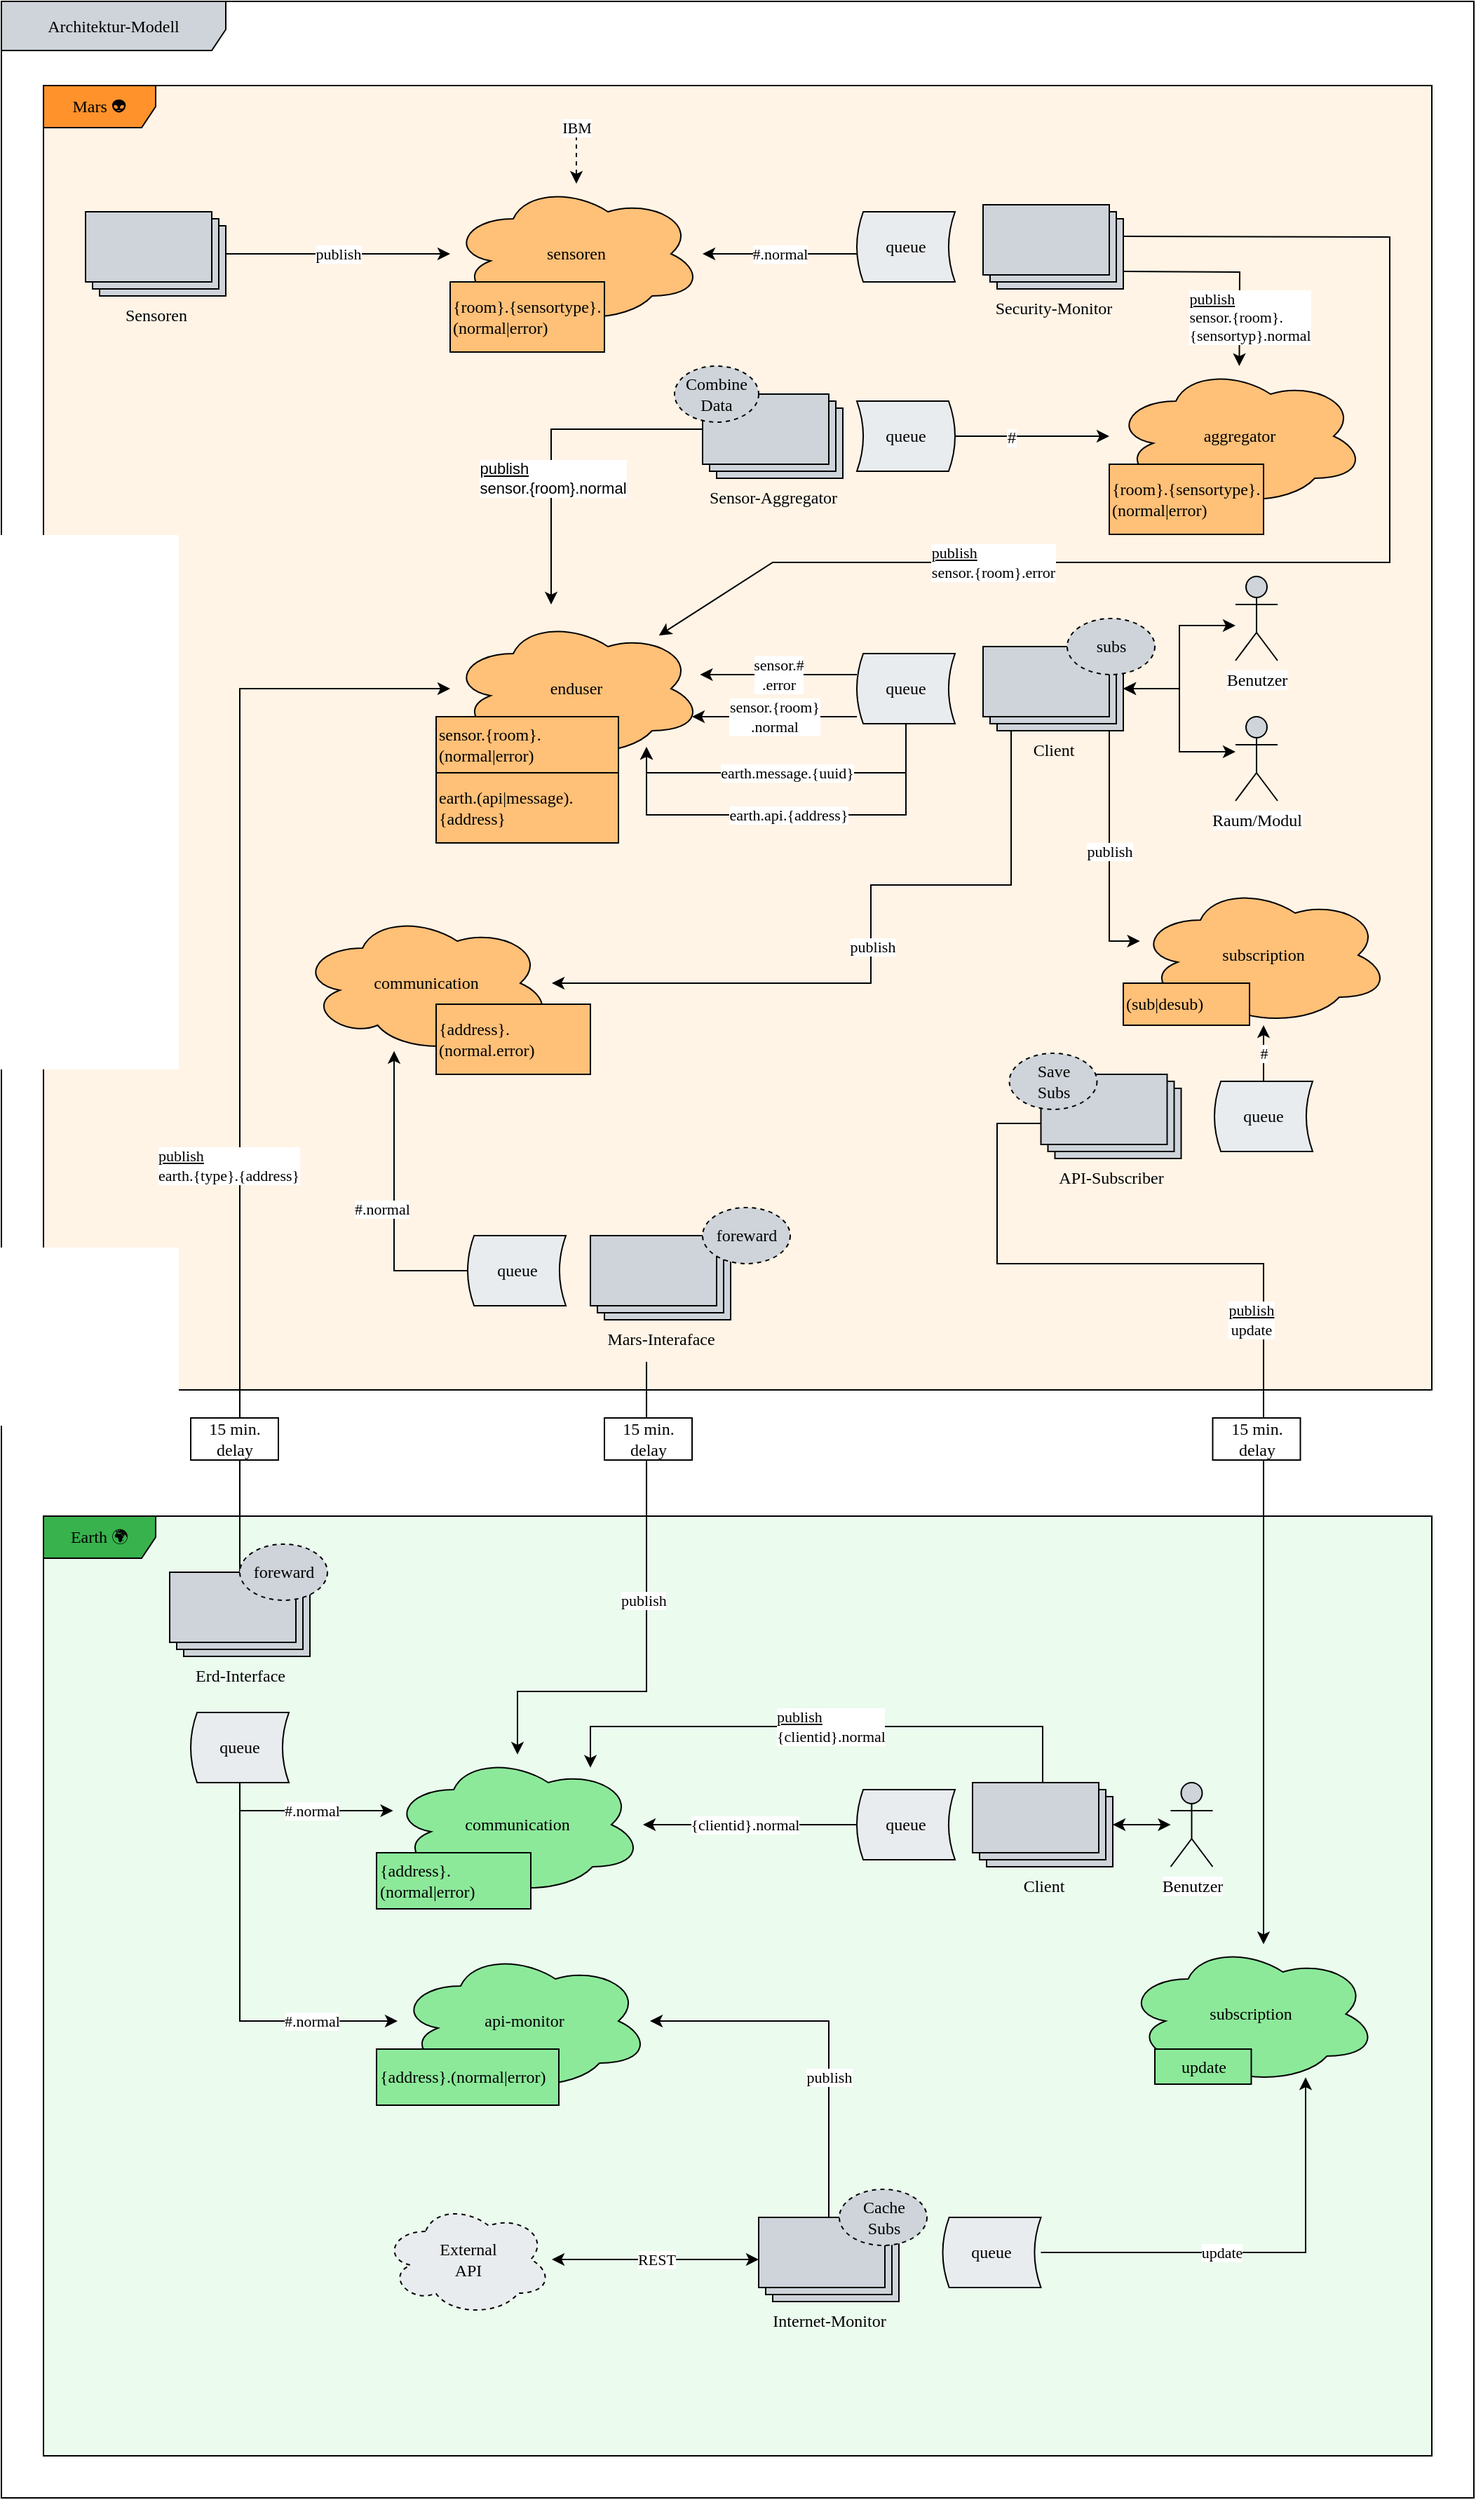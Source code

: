 <mxfile version="13.0.6" type="device"><diagram id="erU5Auw4rH4-HawhXIPo" name="Page-1"><mxGraphModel dx="626" dy="1242" grid="1" gridSize="10" guides="1" tooltips="1" connect="1" arrows="1" fold="1" page="0" pageScale="1" pageWidth="827" pageHeight="1169" background="#ffffff" math="0" shadow="0" extFonts="IBM Plex Sans^https://fonts.googleapis.com/css?family=IBM+Plex+Sans|IBM Plex Mono^https://fonts.googleapis.com/css?family=IBM+Plex+Mono"><root><mxCell id="0"/><mxCell id="1" parent="0"/><mxCell id="hUw3spgDHmvgVFq0hchr-114" value="Architektur-Modell" style="shape=umlFrame;whiteSpace=wrap;html=1;strokeColor=#000000;fillColor=#ced4da;gradientColor=none;fontFamily=IBM Plex Mono;width=160;height=35;" parent="1" vertex="1"><mxGeometry x="890" y="-30" width="1050" height="1780" as="geometry"/></mxCell><mxCell id="hUw3spgDHmvgVFq0hchr-70" value="Earth 🌍" style="shape=umlFrame;whiteSpace=wrap;html=1;fillColor=#37b24d;strokeColor=#000000;gradientColor=none;fontFamily=IBM Plex Mono;FType=g;width=80;height=30;swimlaneFillColor=#ebfbee;" parent="1" vertex="1"><mxGeometry x="920" y="1050" width="990" height="670" as="geometry"/></mxCell><mxCell id="hUw3spgDHmvgVFq0hchr-56" value="Mars 👽" style="shape=umlFrame;whiteSpace=wrap;html=1;fillColor=#ff922b;strokeColor=#000000;gradientColor=none;fontFamily=IBM Plex Mono;FType=g;width=80;height=30;comic=0;shadow=0;swimlaneFillColor=#fff4e6;" parent="1" vertex="1"><mxGeometry x="920" y="30" width="990" height="930" as="geometry"/></mxCell><mxCell id="hUw3spgDHmvgVFq0hchr-33" value="&lt;font face=&quot;IBM Plex Mono&quot;&gt;publish&lt;/font&gt;" style="edgeStyle=orthogonalEdgeStyle;rounded=0;orthogonalLoop=1;jettySize=auto;html=1;" parent="1" source="hUw3spgDHmvgVFq0hchr-2" target="hUw3spgDHmvgVFq0hchr-21" edge="1"><mxGeometry relative="1" as="geometry"/></mxCell><mxCell id="hUw3spgDHmvgVFq0hchr-2" value="&lt;font face=&quot;IBM Plex Mono&quot;&gt;Sensoren&lt;/font&gt;" style="verticalLabelPosition=bottom;verticalAlign=top;html=1;shape=mxgraph.basic.layered_rect;dx=10;outlineConnect=0;fillColor=#ced4da;" parent="1" vertex="1"><mxGeometry x="950" y="120" width="100" height="60" as="geometry"/></mxCell><mxCell id="hUw3spgDHmvgVFq0hchr-66" value="&lt;font face=&quot;IBM Plex Mono&quot;&gt;publish&lt;/font&gt;" style="edgeStyle=orthogonalEdgeStyle;rounded=0;orthogonalLoop=1;jettySize=auto;html=1;align=center;" parent="1" source="hUw3spgDHmvgVFq0hchr-3" target="hUw3spgDHmvgVFq0hchr-62" edge="1"><mxGeometry relative="1" as="geometry"><Array as="points"><mxPoint x="1680" y="640"/></Array></mxGeometry></mxCell><mxCell id="hUw3spgDHmvgVFq0hchr-90" value="" style="edgeStyle=orthogonalEdgeStyle;rounded=0;orthogonalLoop=1;jettySize=auto;html=1;fontFamily=IBM Plex Mono;align=center;" parent="1" source="hUw3spgDHmvgVFq0hchr-3" target="hUw3spgDHmvgVFq0hchr-89" edge="1"><mxGeometry relative="1" as="geometry"><Array as="points"><mxPoint x="1610" y="600"/><mxPoint x="1510" y="600"/><mxPoint x="1510" y="670"/></Array></mxGeometry></mxCell><mxCell id="hUw3spgDHmvgVFq0hchr-91" value="publish" style="edgeLabel;html=1;align=center;verticalAlign=middle;resizable=0;points=[];fontFamily=IBM Plex Mono;" parent="hUw3spgDHmvgVFq0hchr-90" vertex="1" connectable="0"><mxGeometry x="-0.001" y="1" relative="1" as="geometry"><mxPoint as="offset"/></mxGeometry></mxCell><mxCell id="hUw3spgDHmvgVFq0hchr-3" value="&lt;font face=&quot;IBM Plex Mono&quot;&gt;Client&lt;/font&gt;" style="verticalLabelPosition=bottom;verticalAlign=top;html=1;shape=mxgraph.basic.layered_rect;dx=10;outlineConnect=0;fillColor=#ced4da;" parent="1" vertex="1"><mxGeometry x="1590" y="430" width="100" height="60" as="geometry"/></mxCell><mxCell id="hUw3spgDHmvgVFq0hchr-4" value="&lt;font face=&quot;IBM Plex Mono&quot;&gt;Sensor-Aggregator&lt;/font&gt;" style="verticalLabelPosition=bottom;verticalAlign=top;html=1;shape=mxgraph.basic.layered_rect;dx=10;outlineConnect=0;fillColor=#ced4da;" parent="1" vertex="1"><mxGeometry x="1390" y="250" width="100" height="60" as="geometry"/></mxCell><mxCell id="hUw3spgDHmvgVFq0hchr-5" value="&lt;font face=&quot;IBM Plex Mono&quot;&gt;Security-Monitor&lt;/font&gt;" style="verticalLabelPosition=bottom;verticalAlign=top;html=1;shape=mxgraph.basic.layered_rect;dx=10;outlineConnect=0;fillColor=#ced4da;" parent="1" vertex="1"><mxGeometry x="1590" y="115" width="100" height="60" as="geometry"/></mxCell><mxCell id="hUw3spgDHmvgVFq0hchr-6" style="edgeStyle=orthogonalEdgeStyle;rounded=0;orthogonalLoop=1;jettySize=auto;html=1;startArrow=classic;startFill=1;endArrow=classic;endFill=1;fontFamily=IBM Plex Mono;" parent="1" source="hUw3spgDHmvgVFq0hchr-7" target="hUw3spgDHmvgVFq0hchr-3" edge="1"><mxGeometry relative="1" as="geometry"><mxPoint x="1780" y="455" as="targetPoint"/><Array as="points"><mxPoint x="1730" y="415"/><mxPoint x="1730" y="460"/></Array></mxGeometry></mxCell><mxCell id="hUw3spgDHmvgVFq0hchr-7" value="&lt;font face=&quot;IBM Plex Sans&quot;&gt;Benutzer&lt;/font&gt;" style="shape=umlActor;verticalLabelPosition=bottom;labelBackgroundColor=#ffffff;verticalAlign=top;html=1;strokeColor=#000000;fillColor=#CED4DA;gradientColor=none;" parent="1" vertex="1"><mxGeometry x="1770" y="380" width="30" height="60" as="geometry"/></mxCell><mxCell id="hUw3spgDHmvgVFq0hchr-8" style="edgeStyle=orthogonalEdgeStyle;rounded=0;orthogonalLoop=1;jettySize=auto;html=1;startArrow=classic;startFill=1;endArrow=classic;endFill=1;fontFamily=IBM Plex Mono;" parent="1" source="hUw3spgDHmvgVFq0hchr-9" target="hUw3spgDHmvgVFq0hchr-3" edge="1"><mxGeometry relative="1" as="geometry"><mxPoint x="1780" y="455" as="targetPoint"/><Array as="points"><mxPoint x="1730" y="505"/><mxPoint x="1730" y="460"/></Array></mxGeometry></mxCell><mxCell id="hUw3spgDHmvgVFq0hchr-9" value="&lt;font face=&quot;IBM Plex Sans&quot;&gt;Raum/Modul&lt;/font&gt;" style="shape=umlActor;verticalLabelPosition=bottom;labelBackgroundColor=#ffffff;verticalAlign=top;html=1;strokeColor=#000000;fillColor=#CED4DA;gradientColor=none;" parent="1" vertex="1"><mxGeometry x="1770" y="480" width="30" height="60" as="geometry"/></mxCell><mxCell id="hUw3spgDHmvgVFq0hchr-21" value="sensoren" style="ellipse;shape=cloud;whiteSpace=wrap;html=1;fontFamily=IBM Plex Sans;FType=g;fillColor=#FFC078;" parent="1" vertex="1"><mxGeometry x="1210" y="100" width="180" height="100" as="geometry"/></mxCell><mxCell id="hUw3spgDHmvgVFq0hchr-22" value="&lt;font face=&quot;IBM Plex Mono&quot;&gt;{room}.{sensortype}.(normal|error)&lt;/font&gt;" style="rounded=0;whiteSpace=wrap;html=1;fillColor=#FFC078;align=left;" parent="1" vertex="1"><mxGeometry x="1210" y="170" width="110" height="50" as="geometry"/></mxCell><mxCell id="hUw3spgDHmvgVFq0hchr-24" value="enduser" style="ellipse;shape=cloud;whiteSpace=wrap;html=1;fontFamily=IBM Plex Sans;FType=g;fillColor=#FFC078;" parent="1" vertex="1"><mxGeometry x="1210" y="410" width="180" height="100" as="geometry"/></mxCell><mxCell id="hUw3spgDHmvgVFq0hchr-31" value="&lt;font&gt;#.normal&lt;/font&gt;" style="edgeStyle=orthogonalEdgeStyle;rounded=0;orthogonalLoop=1;jettySize=auto;html=1;fontFamily=IBM Plex Mono;" parent="1" source="hUw3spgDHmvgVFq0hchr-27" target="hUw3spgDHmvgVFq0hchr-21" edge="1"><mxGeometry relative="1" as="geometry"><Array as="points"><mxPoint x="1490" y="150"/><mxPoint x="1490" y="150"/></Array></mxGeometry></mxCell><mxCell id="hUw3spgDHmvgVFq0hchr-27" value="&lt;font face=&quot;IBM Plex Mono&quot;&gt;queue&lt;/font&gt;" style="shape=dataStorage;whiteSpace=wrap;html=1;fillColor=#E9ECEF;size=0.065;" parent="1" vertex="1"><mxGeometry x="1500" y="120" width="70" height="50" as="geometry"/></mxCell><mxCell id="hUw3spgDHmvgVFq0hchr-28" value="&lt;font face=&quot;IBM Plex Mono&quot;&gt;queue&lt;/font&gt;" style="shape=dataStorage;whiteSpace=wrap;html=1;fillColor=#E9ECEF;size=0.065;direction=west;" parent="1" vertex="1"><mxGeometry x="1500" y="255" width="70" height="50" as="geometry"/></mxCell><mxCell id="hUw3spgDHmvgVFq0hchr-37" value="&lt;font face=&quot;IBM Plex Sans&quot;&gt;Combine Data&lt;/font&gt;" style="ellipse;whiteSpace=wrap;html=1;strokeWidth=1;fillColor=#CED4DA;dashed=1;" parent="1" vertex="1"><mxGeometry x="1370" y="230" width="60" height="40" as="geometry"/></mxCell><mxCell id="hUw3spgDHmvgVFq0hchr-40" value="&lt;font face=&quot;IBM Plex Mono&quot;&gt;IBM&lt;/font&gt;" style="endArrow=classic;html=1;dashed=1;" parent="1" target="hUw3spgDHmvgVFq0hchr-21" edge="1"><mxGeometry x="-1" width="50" height="50" relative="1" as="geometry"><mxPoint x="1300" y="60" as="sourcePoint"/><mxPoint x="1300" y="10" as="targetPoint"/><mxPoint as="offset"/></mxGeometry></mxCell><mxCell id="hUw3spgDHmvgVFq0hchr-42" value="&lt;font face=&quot;IBM Plex Mono&quot;&gt;sensor.{room}.(normal|error)&lt;/font&gt;" style="rounded=0;whiteSpace=wrap;html=1;fillColor=#FFC078;align=left;" parent="1" vertex="1"><mxGeometry x="1200" y="480" width="130" height="40" as="geometry"/></mxCell><mxCell id="hUw3spgDHmvgVFq0hchr-49" value="&lt;font face=&quot;IBM Plex Mono&quot;&gt;sensor.{room}&lt;br&gt;.normal&lt;/font&gt;" style="edgeStyle=orthogonalEdgeStyle;rounded=0;orthogonalLoop=1;jettySize=auto;html=1;align=center;" parent="1" source="hUw3spgDHmvgVFq0hchr-48" target="hUw3spgDHmvgVFq0hchr-24" edge="1"><mxGeometry relative="1" as="geometry"><Array as="points"><mxPoint x="1490" y="480"/><mxPoint x="1490" y="480"/></Array></mxGeometry></mxCell><mxCell id="hUw3spgDHmvgVFq0hchr-50" value="&lt;font face=&quot;IBM Plex Mono&quot;&gt;sensor.#&lt;br&gt;.error&lt;/font&gt;" style="edgeStyle=orthogonalEdgeStyle;rounded=0;orthogonalLoop=1;jettySize=auto;html=1;align=center;" parent="1" source="hUw3spgDHmvgVFq0hchr-48" target="hUw3spgDHmvgVFq0hchr-24" edge="1"><mxGeometry relative="1" as="geometry"><Array as="points"><mxPoint x="1480" y="450"/><mxPoint x="1480" y="450"/></Array></mxGeometry></mxCell><mxCell id="hUw3spgDHmvgVFq0hchr-64" value="&lt;font face=&quot;IBM Plex Mono&quot;&gt;earth.message.{uuid}&lt;/font&gt;" style="edgeStyle=orthogonalEdgeStyle;rounded=0;orthogonalLoop=1;jettySize=auto;html=1;align=center;" parent="1" source="hUw3spgDHmvgVFq0hchr-48" target="hUw3spgDHmvgVFq0hchr-24" edge="1"><mxGeometry x="0.007" relative="1" as="geometry"><Array as="points"><mxPoint x="1535" y="520"/><mxPoint x="1350" y="520"/></Array><mxPoint as="offset"/></mxGeometry></mxCell><mxCell id="hUw3spgDHmvgVFq0hchr-65" value="&lt;font face=&quot;IBM Plex Mono&quot;&gt;earth.api.{address}&lt;/font&gt;" style="edgeStyle=orthogonalEdgeStyle;rounded=0;orthogonalLoop=1;jettySize=auto;html=1;align=center;" parent="1" source="hUw3spgDHmvgVFq0hchr-48" target="hUw3spgDHmvgVFq0hchr-24" edge="1"><mxGeometry relative="1" as="geometry"><Array as="points"><mxPoint x="1535" y="550"/><mxPoint x="1350" y="550"/></Array></mxGeometry></mxCell><mxCell id="hUw3spgDHmvgVFq0hchr-48" value="&lt;font face=&quot;IBM Plex Mono&quot;&gt;queue&lt;/font&gt;" style="shape=dataStorage;whiteSpace=wrap;html=1;fillColor=#E9ECEF;size=0.065;" parent="1" vertex="1"><mxGeometry x="1500" y="435" width="70" height="50" as="geometry"/></mxCell><mxCell id="hUw3spgDHmvgVFq0hchr-51" value="&lt;font face=&quot;IBM Plex Sans&quot;&gt;subs&lt;/font&gt;" style="ellipse;whiteSpace=wrap;html=1;strokeWidth=1;fillColor=#CED4DA;dashed=1;" parent="1" vertex="1"><mxGeometry x="1650" y="410" width="62.5" height="40" as="geometry"/></mxCell><mxCell id="hUw3spgDHmvgVFq0hchr-85" value="&lt;u&gt;publish&lt;/u&gt;&lt;br&gt;update" style="edgeStyle=orthogonalEdgeStyle;rounded=0;orthogonalLoop=1;jettySize=auto;html=1;fontFamily=IBM Plex Mono;align=center;" parent="1" source="hUw3spgDHmvgVFq0hchr-57" target="hUw3spgDHmvgVFq0hchr-78" edge="1"><mxGeometry x="-0.104" y="-9" relative="1" as="geometry"><Array as="points"><mxPoint x="1600" y="770"/><mxPoint x="1600" y="870"/><mxPoint x="1790" y="870"/></Array><mxPoint as="offset"/></mxGeometry></mxCell><mxCell id="hUw3spgDHmvgVFq0hchr-57" value="&lt;font face=&quot;IBM Plex Mono&quot;&gt;API-Subscriber&lt;/font&gt;" style="verticalLabelPosition=bottom;verticalAlign=top;html=1;shape=mxgraph.basic.layered_rect;dx=10;outlineConnect=0;fillColor=#ced4da;" parent="1" vertex="1"><mxGeometry x="1631.25" y="735" width="100" height="60" as="geometry"/></mxCell><mxCell id="hUw3spgDHmvgVFq0hchr-58" value="&lt;font face=&quot;IBM Plex Sans&quot;&gt;Save&lt;br&gt;Subs&lt;/font&gt;" style="ellipse;whiteSpace=wrap;html=1;strokeWidth=1;fillColor=#CED4DA;dashed=1;" parent="1" vertex="1"><mxGeometry x="1608.75" y="720" width="62.5" height="40" as="geometry"/></mxCell><mxCell id="hUw3spgDHmvgVFq0hchr-61" value="&lt;font face=&quot;IBM Plex Mono&quot;&gt;&lt;u&gt;publish&lt;/u&gt;&lt;br&gt;earth.{type}.{address}&lt;/font&gt;" style="edgeStyle=orthogonalEdgeStyle;rounded=0;orthogonalLoop=1;jettySize=auto;html=1;align=left;" parent="1" source="hUw3spgDHmvgVFq0hchr-59" target="hUw3spgDHmvgVFq0hchr-24" edge="1"><mxGeometry x="-0.257" y="60" relative="1" as="geometry"><Array as="points"><mxPoint x="1060" y="460"/></Array><mxPoint as="offset"/></mxGeometry></mxCell><mxCell id="hUw3spgDHmvgVFq0hchr-59" value="&lt;font face=&quot;IBM Plex Mono&quot;&gt;Erd-Interface&lt;br&gt;&lt;/font&gt;" style="verticalLabelPosition=bottom;verticalAlign=top;html=1;shape=mxgraph.basic.layered_rect;dx=10;outlineConnect=0;fillColor=#ced4da;" parent="1" vertex="1"><mxGeometry x="1010" y="1090" width="100" height="60" as="geometry"/></mxCell><mxCell id="hUw3spgDHmvgVFq0hchr-60" value="&lt;font face=&quot;IBM Plex Mono&quot;&gt;earth.(api|message).{address}&lt;/font&gt;" style="rounded=0;whiteSpace=wrap;html=1;fillColor=#FFC078;align=left;" parent="1" vertex="1"><mxGeometry x="1200" y="520" width="130" height="50" as="geometry"/></mxCell><mxCell id="hUw3spgDHmvgVFq0hchr-62" value="subscription" style="ellipse;shape=cloud;whiteSpace=wrap;html=1;fontFamily=IBM Plex Sans;FType=g;fillColor=#FFC078;" parent="1" vertex="1"><mxGeometry x="1700" y="600" width="180" height="100" as="geometry"/></mxCell><mxCell id="hUw3spgDHmvgVFq0hchr-63" value="&lt;font face=&quot;IBM Plex Mono&quot;&gt;(sub|desub)&lt;/font&gt;" style="rounded=0;whiteSpace=wrap;html=1;fillColor=#FFC078;align=left;" parent="1" vertex="1"><mxGeometry x="1690" y="670" width="90" height="30" as="geometry"/></mxCell><mxCell id="hUw3spgDHmvgVFq0hchr-69" value="&lt;font face=&quot;IBM Plex Mono&quot;&gt;#&lt;/font&gt;" style="edgeStyle=orthogonalEdgeStyle;rounded=0;orthogonalLoop=1;jettySize=auto;html=1;align=center;" parent="1" source="hUw3spgDHmvgVFq0hchr-67" target="hUw3spgDHmvgVFq0hchr-62" edge="1"><mxGeometry relative="1" as="geometry"/></mxCell><mxCell id="hUw3spgDHmvgVFq0hchr-67" value="&lt;font face=&quot;IBM Plex Mono&quot;&gt;queue&lt;/font&gt;" style="shape=dataStorage;whiteSpace=wrap;html=1;fillColor=#E9ECEF;size=0.065;" parent="1" vertex="1"><mxGeometry x="1755" y="740" width="70" height="50" as="geometry"/></mxCell><mxCell id="hUw3spgDHmvgVFq0hchr-71" value="communication" style="ellipse;shape=cloud;whiteSpace=wrap;html=1;fontFamily=IBM Plex Sans;FType=g;fillColor=#8CE99A;" parent="1" vertex="1"><mxGeometry x="1167.5" y="1220" width="180" height="100" as="geometry"/></mxCell><mxCell id="hUw3spgDHmvgVFq0hchr-72" value="api-monitor" style="ellipse;shape=cloud;whiteSpace=wrap;html=1;fontFamily=IBM Plex Sans;FType=g;fillColor=#8ce99a;" parent="1" vertex="1"><mxGeometry x="1172.5" y="1360" width="180" height="100" as="geometry"/></mxCell><mxCell id="hUw3spgDHmvgVFq0hchr-74" value="#.normal" style="edgeStyle=orthogonalEdgeStyle;rounded=0;orthogonalLoop=1;jettySize=auto;html=1;align=left;fontFamily=IBM Plex Mono;" parent="1" source="hUw3spgDHmvgVFq0hchr-73" target="hUw3spgDHmvgVFq0hchr-71" edge="1"><mxGeometry x="-0.227" relative="1" as="geometry"><Array as="points"><mxPoint x="1060" y="1260"/></Array><mxPoint as="offset"/></mxGeometry></mxCell><mxCell id="hUw3spgDHmvgVFq0hchr-75" value="#.normal" style="edgeStyle=orthogonalEdgeStyle;rounded=0;orthogonalLoop=1;jettySize=auto;html=1;align=left;fontFamily=IBM Plex Mono;" parent="1" source="hUw3spgDHmvgVFq0hchr-73" target="hUw3spgDHmvgVFq0hchr-72" edge="1"><mxGeometry x="0.203" y="30" relative="1" as="geometry"><Array as="points"><mxPoint x="1060" y="1410"/></Array><mxPoint x="30" y="30" as="offset"/></mxGeometry></mxCell><mxCell id="hUw3spgDHmvgVFq0hchr-73" value="&lt;font face=&quot;IBM Plex Mono&quot;&gt;queue&lt;/font&gt;" style="shape=dataStorage;whiteSpace=wrap;html=1;fillColor=#E9ECEF;size=0.065;" parent="1" vertex="1"><mxGeometry x="1025" y="1190" width="70" height="50" as="geometry"/></mxCell><mxCell id="hUw3spgDHmvgVFq0hchr-76" value="&lt;span style=&quot;font-family: &amp;#34;ibm plex mono&amp;#34;&quot;&gt;{address}.(normal|error)&lt;/span&gt;" style="rounded=0;whiteSpace=wrap;html=1;fillColor=#8CE99A;align=left;" parent="1" vertex="1"><mxGeometry x="1157.5" y="1290" width="110" height="40" as="geometry"/></mxCell><mxCell id="hUw3spgDHmvgVFq0hchr-77" value="&lt;span style=&quot;font-family: &amp;#34;ibm plex mono&amp;#34;&quot;&gt;{address}.(normal|error)&lt;/span&gt;" style="rounded=0;whiteSpace=wrap;html=1;fillColor=#8CE99A;align=left;" parent="1" vertex="1"><mxGeometry x="1157.5" y="1430" width="130" height="40" as="geometry"/></mxCell><mxCell id="hUw3spgDHmvgVFq0hchr-78" value="subscription" style="ellipse;shape=cloud;whiteSpace=wrap;html=1;fontFamily=IBM Plex Sans;FType=g;fillColor=#8CE99A;" parent="1" vertex="1"><mxGeometry x="1691.25" y="1355" width="180" height="100" as="geometry"/></mxCell><mxCell id="hUw3spgDHmvgVFq0hchr-79" value="&lt;font face=&quot;IBM Plex Mono&quot;&gt;update&lt;/font&gt;" style="rounded=0;whiteSpace=wrap;html=1;fillColor=#8CE99A;align=center;" parent="1" vertex="1"><mxGeometry x="1712.5" y="1430" width="68.75" height="25" as="geometry"/></mxCell><mxCell id="hUw3spgDHmvgVFq0hchr-81" value="&lt;font face=&quot;IBM Plex Mono&quot;&gt;15 min. delay&lt;/font&gt;" style="rounded=0;whiteSpace=wrap;html=1;fillColor=#ffffff;" parent="1" vertex="1"><mxGeometry x="1025" y="980" width="62.5" height="30" as="geometry"/></mxCell><mxCell id="hUw3spgDHmvgVFq0hchr-82" value="&lt;font face=&quot;IBM Plex Mono&quot;&gt;15 min. delay&lt;/font&gt;" style="rounded=0;whiteSpace=wrap;html=1;fillColor=#ffffff;" parent="1" vertex="1"><mxGeometry x="1753.75" y="980" width="62.5" height="30" as="geometry"/></mxCell><mxCell id="hUw3spgDHmvgVFq0hchr-89" value="communication" style="ellipse;shape=cloud;whiteSpace=wrap;html=1;fontFamily=IBM Plex Sans;FType=g;fillColor=#FFC078;" parent="1" vertex="1"><mxGeometry x="1102.5" y="620" width="180" height="100" as="geometry"/></mxCell><mxCell id="hUw3spgDHmvgVFq0hchr-92" value="&lt;span style=&quot;font-family: &amp;#34;ibm plex mono&amp;#34;&quot;&gt;{address}.(normal.error)&lt;/span&gt;" style="rounded=0;whiteSpace=wrap;html=1;fillColor=#FFC078;align=left;" parent="1" vertex="1"><mxGeometry x="1200" y="685" width="110" height="50" as="geometry"/></mxCell><mxCell id="hUw3spgDHmvgVFq0hchr-98" value="publish" style="edgeStyle=orthogonalEdgeStyle;rounded=0;orthogonalLoop=1;jettySize=auto;html=1;fontFamily=IBM Plex Mono;align=left;" parent="1" target="hUw3spgDHmvgVFq0hchr-71" edge="1"><mxGeometry x="-0.086" y="-20" relative="1" as="geometry"><Array as="points"><mxPoint x="1350" y="1175"/><mxPoint x="1258" y="1175"/></Array><mxPoint x="1350" y="940" as="sourcePoint"/><mxPoint as="offset"/></mxGeometry></mxCell><mxCell id="hUw3spgDHmvgVFq0hchr-93" value="&lt;font face=&quot;IBM Plex Mono&quot;&gt;Mars-Interaface&lt;br&gt;&lt;/font&gt;" style="verticalLabelPosition=bottom;verticalAlign=top;html=1;shape=mxgraph.basic.layered_rect;dx=10;outlineConnect=0;fillColor=#ced4da;" parent="1" vertex="1"><mxGeometry x="1310" y="850" width="100" height="60" as="geometry"/></mxCell><mxCell id="hUw3spgDHmvgVFq0hchr-95" value="#.normal" style="edgeStyle=orthogonalEdgeStyle;rounded=0;orthogonalLoop=1;jettySize=auto;html=1;fontFamily=IBM Plex Mono;align=left;" parent="1" source="hUw3spgDHmvgVFq0hchr-94" target="hUw3spgDHmvgVFq0hchr-89" edge="1"><mxGeometry x="-0.498" y="-54" relative="1" as="geometry"><Array as="points"><mxPoint x="1170" y="875"/></Array><mxPoint x="-84" y="-44" as="offset"/></mxGeometry></mxCell><mxCell id="hUw3spgDHmvgVFq0hchr-94" value="&lt;font face=&quot;IBM Plex Mono&quot;&gt;queue&lt;/font&gt;" style="shape=dataStorage;whiteSpace=wrap;html=1;fillColor=#E9ECEF;size=0.065;" parent="1" vertex="1"><mxGeometry x="1222.5" y="850" width="70" height="50" as="geometry"/></mxCell><mxCell id="hUw3spgDHmvgVFq0hchr-97" value="&lt;font face=&quot;IBM Plex Mono&quot;&gt;15 min. delay&lt;/font&gt;" style="rounded=0;whiteSpace=wrap;html=1;fillColor=#ffffff;" parent="1" vertex="1"><mxGeometry x="1320" y="980" width="62.5" height="30" as="geometry"/></mxCell><mxCell id="hUw3spgDHmvgVFq0hchr-102" style="edgeStyle=orthogonalEdgeStyle;rounded=0;orthogonalLoop=1;jettySize=auto;html=1;startArrow=classic;startFill=1;fontFamily=IBM Plex Mono;align=left;" parent="1" source="hUw3spgDHmvgVFq0hchr-99" target="hUw3spgDHmvgVFq0hchr-100" edge="1"><mxGeometry relative="1" as="geometry"/></mxCell><mxCell id="hUw3spgDHmvgVFq0hchr-105" value="&lt;u&gt;publish&lt;/u&gt;&lt;br&gt;{&lt;span style=&quot;text-align: center&quot;&gt;clientid&lt;/span&gt;}.normal" style="edgeStyle=orthogonalEdgeStyle;rounded=0;orthogonalLoop=1;jettySize=auto;html=1;startArrow=none;startFill=0;endArrow=classic;endFill=1;endSize=6;fontFamily=IBM Plex Mono;align=left;" parent="1" source="hUw3spgDHmvgVFq0hchr-99" target="hUw3spgDHmvgVFq0hchr-71" edge="1"><mxGeometry x="0.187" relative="1" as="geometry"><Array as="points"><mxPoint x="1633" y="1200"/><mxPoint x="1310" y="1200"/></Array><mxPoint x="1" as="offset"/></mxGeometry></mxCell><mxCell id="hUw3spgDHmvgVFq0hchr-99" value="&lt;font face=&quot;IBM Plex Mono&quot;&gt;Client&lt;/font&gt;" style="verticalLabelPosition=bottom;verticalAlign=top;html=1;shape=mxgraph.basic.layered_rect;dx=10;outlineConnect=0;fillColor=#ced4da;" parent="1" vertex="1"><mxGeometry x="1582.5" y="1240" width="100" height="60" as="geometry"/></mxCell><mxCell id="hUw3spgDHmvgVFq0hchr-100" value="&lt;font face=&quot;IBM Plex Sans&quot;&gt;Benutzer&lt;/font&gt;" style="shape=umlActor;verticalLabelPosition=bottom;labelBackgroundColor=#ffffff;verticalAlign=top;html=1;strokeColor=#000000;fillColor=#CED4DA;gradientColor=none;" parent="1" vertex="1"><mxGeometry x="1723.75" y="1240" width="30" height="60" as="geometry"/></mxCell><mxCell id="hUw3spgDHmvgVFq0hchr-104" value="{clientid}.normal" style="edgeStyle=orthogonalEdgeStyle;rounded=0;orthogonalLoop=1;jettySize=auto;html=1;startArrow=none;startFill=0;fontFamily=IBM Plex Mono;align=center;endArrow=classic;endFill=1;endSize=6;" parent="1" source="hUw3spgDHmvgVFq0hchr-103" target="hUw3spgDHmvgVFq0hchr-71" edge="1"><mxGeometry x="0.049" relative="1" as="geometry"><mxPoint as="offset"/></mxGeometry></mxCell><mxCell id="hUw3spgDHmvgVFq0hchr-103" value="&lt;font face=&quot;IBM Plex Mono&quot;&gt;queue&lt;/font&gt;" style="shape=dataStorage;whiteSpace=wrap;html=1;fillColor=#E9ECEF;size=0.065;" parent="1" vertex="1"><mxGeometry x="1500" y="1245" width="70" height="50" as="geometry"/></mxCell><mxCell id="hUw3spgDHmvgVFq0hchr-109" value="update" style="edgeStyle=orthogonalEdgeStyle;rounded=0;orthogonalLoop=1;jettySize=auto;html=1;startArrow=none;startFill=0;endArrow=classic;endFill=1;endSize=6;fontFamily=IBM Plex Mono;align=center;" parent="1" source="hUw3spgDHmvgVFq0hchr-106" target="hUw3spgDHmvgVFq0hchr-78" edge="1"><mxGeometry x="-0.179" relative="1" as="geometry"><Array as="points"><mxPoint x="1820" y="1575"/></Array><mxPoint as="offset"/></mxGeometry></mxCell><mxCell id="hUw3spgDHmvgVFq0hchr-106" value="&lt;font face=&quot;IBM Plex Mono&quot;&gt;queue&lt;/font&gt;" style="shape=dataStorage;whiteSpace=wrap;html=1;fillColor=#E9ECEF;size=0.065;" parent="1" vertex="1"><mxGeometry x="1561.25" y="1550" width="70" height="50" as="geometry"/></mxCell><mxCell id="hUw3spgDHmvgVFq0hchr-113" value="publish" style="edgeStyle=orthogonalEdgeStyle;rounded=0;orthogonalLoop=1;jettySize=auto;html=1;startArrow=none;startFill=0;endArrow=classic;endFill=1;endSize=6;fontFamily=IBM Plex Mono;align=center;" parent="1" source="hUw3spgDHmvgVFq0hchr-107" target="hUw3spgDHmvgVFq0hchr-72" edge="1"><mxGeometry x="-0.252" relative="1" as="geometry"><Array as="points"><mxPoint x="1480" y="1410"/></Array><mxPoint as="offset"/></mxGeometry></mxCell><mxCell id="hUw3spgDHmvgVFq0hchr-107" value="&lt;font face=&quot;IBM Plex Mono&quot;&gt;Internet-Monitor&lt;/font&gt;" style="verticalLabelPosition=bottom;verticalAlign=top;html=1;shape=mxgraph.basic.layered_rect;dx=10;outlineConnect=0;fillColor=#ced4da;" parent="1" vertex="1"><mxGeometry x="1430" y="1550" width="100" height="60" as="geometry"/></mxCell><mxCell id="hUw3spgDHmvgVFq0hchr-108" value="&lt;font face=&quot;IBM Plex Sans&quot;&gt;Cache&lt;br&gt;Subs&lt;/font&gt;" style="ellipse;whiteSpace=wrap;html=1;strokeWidth=1;fillColor=#CED4DA;dashed=1;" parent="1" vertex="1"><mxGeometry x="1487.5" y="1530" width="62.5" height="40" as="geometry"/></mxCell><mxCell id="hUw3spgDHmvgVFq0hchr-110" value="External&lt;br&gt;API" style="ellipse;shape=cloud;whiteSpace=wrap;html=1;fontFamily=IBM Plex Sans;FType=g;dashed=1;gradientColor=none;fillColor=#e9ecef;" parent="1" vertex="1"><mxGeometry x="1162.5" y="1540" width="120" height="80" as="geometry"/></mxCell><mxCell id="hUw3spgDHmvgVFq0hchr-111" value="&lt;font&gt;REST&lt;/font&gt;" style="edgeStyle=orthogonalEdgeStyle;rounded=0;orthogonalLoop=1;jettySize=auto;html=1;startArrow=classic;startFill=1;fontFamily=IBM Plex Mono;" parent="1" source="hUw3spgDHmvgVFq0hchr-110" target="hUw3spgDHmvgVFq0hchr-107" edge="1"><mxGeometry relative="1" as="geometry"><mxPoint x="710" y="1200" as="sourcePoint"/><mxPoint x="830" y="1200" as="targetPoint"/></mxGeometry></mxCell><mxCell id="hUw3spgDHmvgVFq0hchr-115" value="&lt;font face=&quot;IBM Plex Sans&quot;&gt;foreward&lt;/font&gt;" style="ellipse;whiteSpace=wrap;html=1;strokeWidth=1;fillColor=#CED4DA;dashed=1;" parent="1" vertex="1"><mxGeometry x="1390" y="830" width="62.5" height="40" as="geometry"/></mxCell><mxCell id="hUw3spgDHmvgVFq0hchr-116" value="&lt;font face=&quot;IBM Plex Sans&quot;&gt;foreward&lt;/font&gt;" style="ellipse;whiteSpace=wrap;html=1;strokeWidth=1;fillColor=#CED4DA;dashed=1;" parent="1" vertex="1"><mxGeometry x="1060" y="1070" width="62.5" height="40" as="geometry"/></mxCell><mxCell id="EYIfJ8Mb9N-2mhvtiRvc-1" value="aggregator" style="ellipse;shape=cloud;whiteSpace=wrap;html=1;fontFamily=IBM Plex Sans;FType=g;fillColor=#FFC078;" vertex="1" parent="1"><mxGeometry x="1682.5" y="230" width="180" height="100" as="geometry"/></mxCell><mxCell id="EYIfJ8Mb9N-2mhvtiRvc-8" value="" style="endArrow=classic;html=1;exitX=0;exitY=0.5;exitDx=0;exitDy=0;" edge="1" parent="1" source="hUw3spgDHmvgVFq0hchr-28"><mxGeometry width="50" height="50" relative="1" as="geometry"><mxPoint x="1520" y="420" as="sourcePoint"/><mxPoint x="1680" y="280" as="targetPoint"/></mxGeometry></mxCell><mxCell id="EYIfJ8Mb9N-2mhvtiRvc-14" value="#" style="edgeLabel;html=1;align=center;verticalAlign=middle;resizable=0;points=[];" vertex="1" connectable="0" parent="EYIfJ8Mb9N-2mhvtiRvc-8"><mxGeometry x="-0.286" y="-1" relative="1" as="geometry"><mxPoint as="offset"/></mxGeometry></mxCell><mxCell id="EYIfJ8Mb9N-2mhvtiRvc-10" value="" style="endArrow=classic;html=1;rounded=0;exitX=0;exitY=0;exitDx=100;exitDy=22.5;exitPerimeter=0;" edge="1" parent="1" source="hUw3spgDHmvgVFq0hchr-5" target="hUw3spgDHmvgVFq0hchr-24"><mxGeometry width="50" height="50" relative="1" as="geometry"><mxPoint x="1691.25" y="150" as="sourcePoint"/><mxPoint x="1810" y="240" as="targetPoint"/><Array as="points"><mxPoint x="1880" y="138"/><mxPoint x="1880" y="370"/><mxPoint x="1440" y="370"/></Array></mxGeometry></mxCell><mxCell id="EYIfJ8Mb9N-2mhvtiRvc-15" value="&lt;div style=&quot;text-align: left&quot;&gt;&lt;u&gt;publish&lt;/u&gt;&lt;/div&gt;sensor.{room}.error" style="edgeLabel;html=1;align=center;verticalAlign=middle;resizable=0;points=[];fontFamily=IBM Plex Mono;" vertex="1" connectable="0" parent="EYIfJ8Mb9N-2mhvtiRvc-10"><mxGeometry x="-0.337" relative="1" as="geometry"><mxPoint x="-283.75" y="104" as="offset"/></mxGeometry></mxCell><mxCell id="EYIfJ8Mb9N-2mhvtiRvc-13" value="" style="endArrow=classic;html=1;exitX=0;exitY=0;exitDx=100;exitDy=47.5;exitPerimeter=0;rounded=0;" edge="1" parent="1" source="hUw3spgDHmvgVFq0hchr-5" target="EYIfJ8Mb9N-2mhvtiRvc-1"><mxGeometry width="50" height="50" relative="1" as="geometry"><mxPoint x="1670" y="240" as="sourcePoint"/><mxPoint x="1720" y="190" as="targetPoint"/><Array as="points"><mxPoint x="1773" y="163"/></Array></mxGeometry></mxCell><mxCell id="EYIfJ8Mb9N-2mhvtiRvc-16" value="&lt;div style=&quot;text-align: left&quot;&gt;&lt;u&gt;publish&lt;/u&gt;&lt;/div&gt;&lt;div style=&quot;text-align: left&quot;&gt;sensor.{room}.&lt;/div&gt;{sensortyp}.normal" style="edgeLabel;html=1;align=center;verticalAlign=middle;resizable=0;points=[];fontFamily=IBM Plex Mono;" vertex="1" connectable="0" parent="EYIfJ8Mb9N-2mhvtiRvc-13"><mxGeometry x="-0.311" y="2" relative="1" as="geometry"><mxPoint x="37.99" y="34.19" as="offset"/></mxGeometry></mxCell><mxCell id="EYIfJ8Mb9N-2mhvtiRvc-17" value="&lt;font face=&quot;IBM Plex Mono&quot;&gt;{room}.{sensortype}.(normal|error)&lt;/font&gt;" style="rounded=0;whiteSpace=wrap;html=1;fillColor=#FFC078;align=left;" vertex="1" parent="1"><mxGeometry x="1680" y="300" width="110" height="50" as="geometry"/></mxCell><mxCell id="EYIfJ8Mb9N-2mhvtiRvc-18" value="&lt;div style=&quot;text-align: left&quot;&gt;&lt;br&gt;&lt;/div&gt;" style="edgeLabel;html=1;align=center;verticalAlign=middle;resizable=0;points=[];" vertex="1" connectable="0" parent="1"><mxGeometry x="1340.004" y="359.997" as="geometry"><mxPoint x="-2" y="3" as="offset"/></mxGeometry></mxCell><mxCell id="EYIfJ8Mb9N-2mhvtiRvc-19" value="" style="endArrow=classic;html=1;exitX=0;exitY=0;exitDx=0;exitDy=25;exitPerimeter=0;rounded=0;" edge="1" parent="1" source="hUw3spgDHmvgVFq0hchr-4"><mxGeometry width="50" height="50" relative="1" as="geometry"><mxPoint x="1460" y="330" as="sourcePoint"/><mxPoint x="1282" y="400" as="targetPoint"/><Array as="points"><mxPoint x="1282" y="275"/></Array></mxGeometry></mxCell><mxCell id="EYIfJ8Mb9N-2mhvtiRvc-20" value="&lt;div style=&quot;text-align: left&quot;&gt;&lt;u&gt;publish&lt;/u&gt;&lt;/div&gt;sensor.{room}.normal" style="edgeLabel;html=1;align=center;verticalAlign=middle;resizable=0;points=[];" vertex="1" connectable="0" parent="1"><mxGeometry x="1282.504" y="309.997" as="geometry"><mxPoint as="offset"/></mxGeometry></mxCell></root></mxGraphModel></diagram></mxfile>